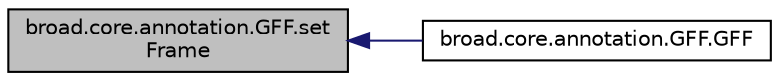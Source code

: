 digraph "broad.core.annotation.GFF.setFrame"
{
  edge [fontname="Helvetica",fontsize="10",labelfontname="Helvetica",labelfontsize="10"];
  node [fontname="Helvetica",fontsize="10",shape=record];
  rankdir="LR";
  Node1 [label="broad.core.annotation.GFF.set\lFrame",height=0.2,width=0.4,color="black", fillcolor="grey75", style="filled" fontcolor="black"];
  Node1 -> Node2 [dir="back",color="midnightblue",fontsize="10",style="solid",fontname="Helvetica"];
  Node2 [label="broad.core.annotation.GFF.GFF",height=0.2,width=0.4,color="black", fillcolor="white", style="filled",URL="$classbroad_1_1core_1_1annotation_1_1_g_f_f.html#af6eec864fda16bb18f36c6fde1c067e2"];
}

